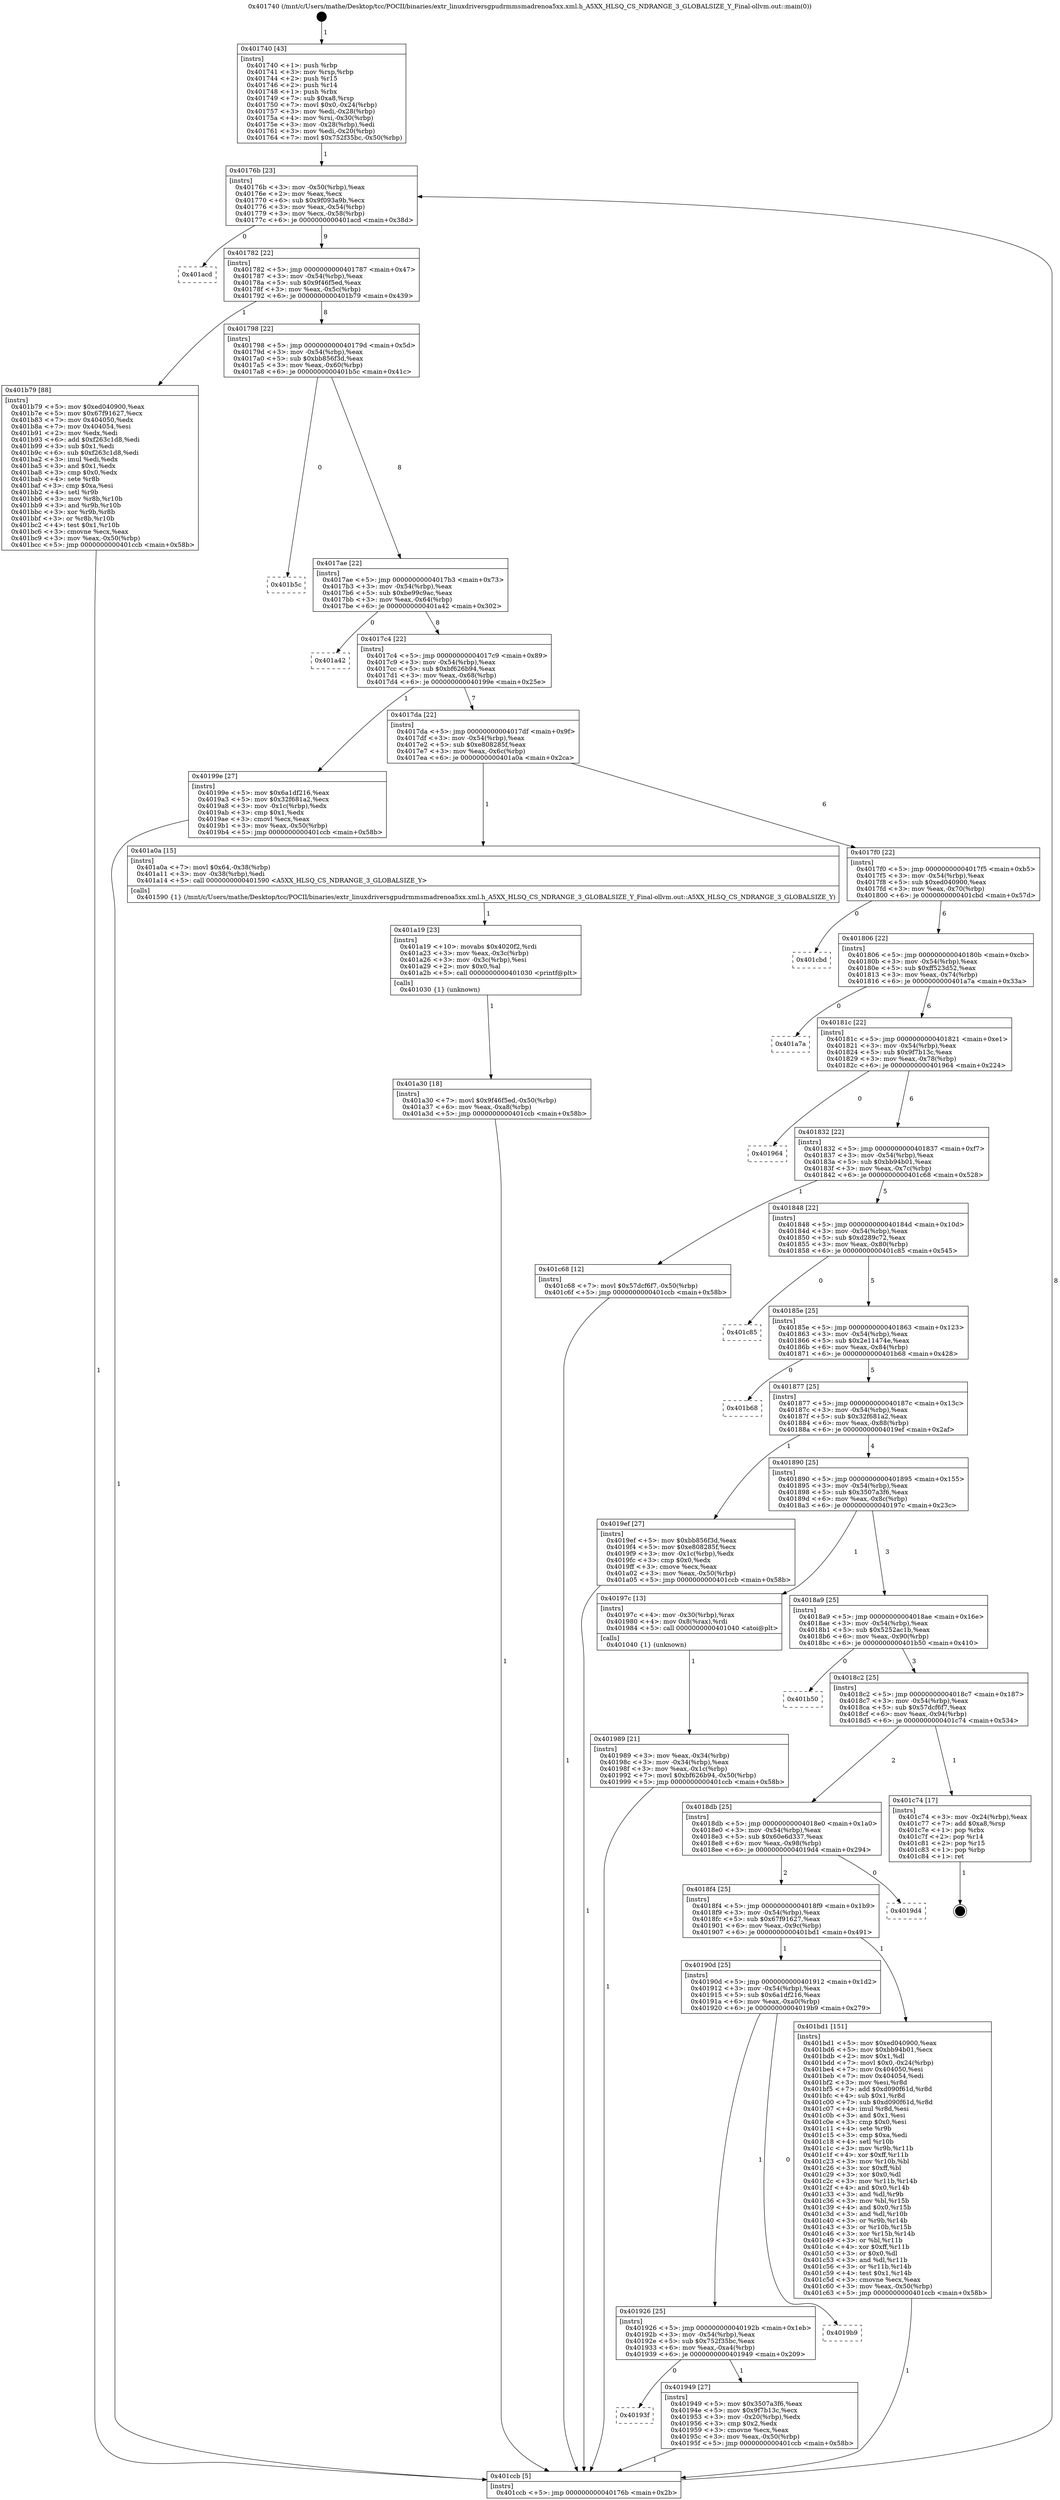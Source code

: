 digraph "0x401740" {
  label = "0x401740 (/mnt/c/Users/mathe/Desktop/tcc/POCII/binaries/extr_linuxdriversgpudrmmsmadrenoa5xx.xml.h_A5XX_HLSQ_CS_NDRANGE_3_GLOBALSIZE_Y_Final-ollvm.out::main(0))"
  labelloc = "t"
  node[shape=record]

  Entry [label="",width=0.3,height=0.3,shape=circle,fillcolor=black,style=filled]
  "0x40176b" [label="{
     0x40176b [23]\l
     | [instrs]\l
     &nbsp;&nbsp;0x40176b \<+3\>: mov -0x50(%rbp),%eax\l
     &nbsp;&nbsp;0x40176e \<+2\>: mov %eax,%ecx\l
     &nbsp;&nbsp;0x401770 \<+6\>: sub $0x9f093a9b,%ecx\l
     &nbsp;&nbsp;0x401776 \<+3\>: mov %eax,-0x54(%rbp)\l
     &nbsp;&nbsp;0x401779 \<+3\>: mov %ecx,-0x58(%rbp)\l
     &nbsp;&nbsp;0x40177c \<+6\>: je 0000000000401acd \<main+0x38d\>\l
  }"]
  "0x401acd" [label="{
     0x401acd\l
  }", style=dashed]
  "0x401782" [label="{
     0x401782 [22]\l
     | [instrs]\l
     &nbsp;&nbsp;0x401782 \<+5\>: jmp 0000000000401787 \<main+0x47\>\l
     &nbsp;&nbsp;0x401787 \<+3\>: mov -0x54(%rbp),%eax\l
     &nbsp;&nbsp;0x40178a \<+5\>: sub $0x9f46f5ed,%eax\l
     &nbsp;&nbsp;0x40178f \<+3\>: mov %eax,-0x5c(%rbp)\l
     &nbsp;&nbsp;0x401792 \<+6\>: je 0000000000401b79 \<main+0x439\>\l
  }"]
  Exit [label="",width=0.3,height=0.3,shape=circle,fillcolor=black,style=filled,peripheries=2]
  "0x401b79" [label="{
     0x401b79 [88]\l
     | [instrs]\l
     &nbsp;&nbsp;0x401b79 \<+5\>: mov $0xed040900,%eax\l
     &nbsp;&nbsp;0x401b7e \<+5\>: mov $0x67f91627,%ecx\l
     &nbsp;&nbsp;0x401b83 \<+7\>: mov 0x404050,%edx\l
     &nbsp;&nbsp;0x401b8a \<+7\>: mov 0x404054,%esi\l
     &nbsp;&nbsp;0x401b91 \<+2\>: mov %edx,%edi\l
     &nbsp;&nbsp;0x401b93 \<+6\>: add $0xf263c1d8,%edi\l
     &nbsp;&nbsp;0x401b99 \<+3\>: sub $0x1,%edi\l
     &nbsp;&nbsp;0x401b9c \<+6\>: sub $0xf263c1d8,%edi\l
     &nbsp;&nbsp;0x401ba2 \<+3\>: imul %edi,%edx\l
     &nbsp;&nbsp;0x401ba5 \<+3\>: and $0x1,%edx\l
     &nbsp;&nbsp;0x401ba8 \<+3\>: cmp $0x0,%edx\l
     &nbsp;&nbsp;0x401bab \<+4\>: sete %r8b\l
     &nbsp;&nbsp;0x401baf \<+3\>: cmp $0xa,%esi\l
     &nbsp;&nbsp;0x401bb2 \<+4\>: setl %r9b\l
     &nbsp;&nbsp;0x401bb6 \<+3\>: mov %r8b,%r10b\l
     &nbsp;&nbsp;0x401bb9 \<+3\>: and %r9b,%r10b\l
     &nbsp;&nbsp;0x401bbc \<+3\>: xor %r9b,%r8b\l
     &nbsp;&nbsp;0x401bbf \<+3\>: or %r8b,%r10b\l
     &nbsp;&nbsp;0x401bc2 \<+4\>: test $0x1,%r10b\l
     &nbsp;&nbsp;0x401bc6 \<+3\>: cmovne %ecx,%eax\l
     &nbsp;&nbsp;0x401bc9 \<+3\>: mov %eax,-0x50(%rbp)\l
     &nbsp;&nbsp;0x401bcc \<+5\>: jmp 0000000000401ccb \<main+0x58b\>\l
  }"]
  "0x401798" [label="{
     0x401798 [22]\l
     | [instrs]\l
     &nbsp;&nbsp;0x401798 \<+5\>: jmp 000000000040179d \<main+0x5d\>\l
     &nbsp;&nbsp;0x40179d \<+3\>: mov -0x54(%rbp),%eax\l
     &nbsp;&nbsp;0x4017a0 \<+5\>: sub $0xbb856f3d,%eax\l
     &nbsp;&nbsp;0x4017a5 \<+3\>: mov %eax,-0x60(%rbp)\l
     &nbsp;&nbsp;0x4017a8 \<+6\>: je 0000000000401b5c \<main+0x41c\>\l
  }"]
  "0x401a30" [label="{
     0x401a30 [18]\l
     | [instrs]\l
     &nbsp;&nbsp;0x401a30 \<+7\>: movl $0x9f46f5ed,-0x50(%rbp)\l
     &nbsp;&nbsp;0x401a37 \<+6\>: mov %eax,-0xa8(%rbp)\l
     &nbsp;&nbsp;0x401a3d \<+5\>: jmp 0000000000401ccb \<main+0x58b\>\l
  }"]
  "0x401b5c" [label="{
     0x401b5c\l
  }", style=dashed]
  "0x4017ae" [label="{
     0x4017ae [22]\l
     | [instrs]\l
     &nbsp;&nbsp;0x4017ae \<+5\>: jmp 00000000004017b3 \<main+0x73\>\l
     &nbsp;&nbsp;0x4017b3 \<+3\>: mov -0x54(%rbp),%eax\l
     &nbsp;&nbsp;0x4017b6 \<+5\>: sub $0xbe99c9ac,%eax\l
     &nbsp;&nbsp;0x4017bb \<+3\>: mov %eax,-0x64(%rbp)\l
     &nbsp;&nbsp;0x4017be \<+6\>: je 0000000000401a42 \<main+0x302\>\l
  }"]
  "0x401a19" [label="{
     0x401a19 [23]\l
     | [instrs]\l
     &nbsp;&nbsp;0x401a19 \<+10\>: movabs $0x4020f2,%rdi\l
     &nbsp;&nbsp;0x401a23 \<+3\>: mov %eax,-0x3c(%rbp)\l
     &nbsp;&nbsp;0x401a26 \<+3\>: mov -0x3c(%rbp),%esi\l
     &nbsp;&nbsp;0x401a29 \<+2\>: mov $0x0,%al\l
     &nbsp;&nbsp;0x401a2b \<+5\>: call 0000000000401030 \<printf@plt\>\l
     | [calls]\l
     &nbsp;&nbsp;0x401030 \{1\} (unknown)\l
  }"]
  "0x401a42" [label="{
     0x401a42\l
  }", style=dashed]
  "0x4017c4" [label="{
     0x4017c4 [22]\l
     | [instrs]\l
     &nbsp;&nbsp;0x4017c4 \<+5\>: jmp 00000000004017c9 \<main+0x89\>\l
     &nbsp;&nbsp;0x4017c9 \<+3\>: mov -0x54(%rbp),%eax\l
     &nbsp;&nbsp;0x4017cc \<+5\>: sub $0xbf626b94,%eax\l
     &nbsp;&nbsp;0x4017d1 \<+3\>: mov %eax,-0x68(%rbp)\l
     &nbsp;&nbsp;0x4017d4 \<+6\>: je 000000000040199e \<main+0x25e\>\l
  }"]
  "0x401989" [label="{
     0x401989 [21]\l
     | [instrs]\l
     &nbsp;&nbsp;0x401989 \<+3\>: mov %eax,-0x34(%rbp)\l
     &nbsp;&nbsp;0x40198c \<+3\>: mov -0x34(%rbp),%eax\l
     &nbsp;&nbsp;0x40198f \<+3\>: mov %eax,-0x1c(%rbp)\l
     &nbsp;&nbsp;0x401992 \<+7\>: movl $0xbf626b94,-0x50(%rbp)\l
     &nbsp;&nbsp;0x401999 \<+5\>: jmp 0000000000401ccb \<main+0x58b\>\l
  }"]
  "0x40199e" [label="{
     0x40199e [27]\l
     | [instrs]\l
     &nbsp;&nbsp;0x40199e \<+5\>: mov $0x6a1df216,%eax\l
     &nbsp;&nbsp;0x4019a3 \<+5\>: mov $0x32f681a2,%ecx\l
     &nbsp;&nbsp;0x4019a8 \<+3\>: mov -0x1c(%rbp),%edx\l
     &nbsp;&nbsp;0x4019ab \<+3\>: cmp $0x1,%edx\l
     &nbsp;&nbsp;0x4019ae \<+3\>: cmovl %ecx,%eax\l
     &nbsp;&nbsp;0x4019b1 \<+3\>: mov %eax,-0x50(%rbp)\l
     &nbsp;&nbsp;0x4019b4 \<+5\>: jmp 0000000000401ccb \<main+0x58b\>\l
  }"]
  "0x4017da" [label="{
     0x4017da [22]\l
     | [instrs]\l
     &nbsp;&nbsp;0x4017da \<+5\>: jmp 00000000004017df \<main+0x9f\>\l
     &nbsp;&nbsp;0x4017df \<+3\>: mov -0x54(%rbp),%eax\l
     &nbsp;&nbsp;0x4017e2 \<+5\>: sub $0xe808285f,%eax\l
     &nbsp;&nbsp;0x4017e7 \<+3\>: mov %eax,-0x6c(%rbp)\l
     &nbsp;&nbsp;0x4017ea \<+6\>: je 0000000000401a0a \<main+0x2ca\>\l
  }"]
  "0x401740" [label="{
     0x401740 [43]\l
     | [instrs]\l
     &nbsp;&nbsp;0x401740 \<+1\>: push %rbp\l
     &nbsp;&nbsp;0x401741 \<+3\>: mov %rsp,%rbp\l
     &nbsp;&nbsp;0x401744 \<+2\>: push %r15\l
     &nbsp;&nbsp;0x401746 \<+2\>: push %r14\l
     &nbsp;&nbsp;0x401748 \<+1\>: push %rbx\l
     &nbsp;&nbsp;0x401749 \<+7\>: sub $0xa8,%rsp\l
     &nbsp;&nbsp;0x401750 \<+7\>: movl $0x0,-0x24(%rbp)\l
     &nbsp;&nbsp;0x401757 \<+3\>: mov %edi,-0x28(%rbp)\l
     &nbsp;&nbsp;0x40175a \<+4\>: mov %rsi,-0x30(%rbp)\l
     &nbsp;&nbsp;0x40175e \<+3\>: mov -0x28(%rbp),%edi\l
     &nbsp;&nbsp;0x401761 \<+3\>: mov %edi,-0x20(%rbp)\l
     &nbsp;&nbsp;0x401764 \<+7\>: movl $0x752f35bc,-0x50(%rbp)\l
  }"]
  "0x401a0a" [label="{
     0x401a0a [15]\l
     | [instrs]\l
     &nbsp;&nbsp;0x401a0a \<+7\>: movl $0x64,-0x38(%rbp)\l
     &nbsp;&nbsp;0x401a11 \<+3\>: mov -0x38(%rbp),%edi\l
     &nbsp;&nbsp;0x401a14 \<+5\>: call 0000000000401590 \<A5XX_HLSQ_CS_NDRANGE_3_GLOBALSIZE_Y\>\l
     | [calls]\l
     &nbsp;&nbsp;0x401590 \{1\} (/mnt/c/Users/mathe/Desktop/tcc/POCII/binaries/extr_linuxdriversgpudrmmsmadrenoa5xx.xml.h_A5XX_HLSQ_CS_NDRANGE_3_GLOBALSIZE_Y_Final-ollvm.out::A5XX_HLSQ_CS_NDRANGE_3_GLOBALSIZE_Y)\l
  }"]
  "0x4017f0" [label="{
     0x4017f0 [22]\l
     | [instrs]\l
     &nbsp;&nbsp;0x4017f0 \<+5\>: jmp 00000000004017f5 \<main+0xb5\>\l
     &nbsp;&nbsp;0x4017f5 \<+3\>: mov -0x54(%rbp),%eax\l
     &nbsp;&nbsp;0x4017f8 \<+5\>: sub $0xed040900,%eax\l
     &nbsp;&nbsp;0x4017fd \<+3\>: mov %eax,-0x70(%rbp)\l
     &nbsp;&nbsp;0x401800 \<+6\>: je 0000000000401cbd \<main+0x57d\>\l
  }"]
  "0x401ccb" [label="{
     0x401ccb [5]\l
     | [instrs]\l
     &nbsp;&nbsp;0x401ccb \<+5\>: jmp 000000000040176b \<main+0x2b\>\l
  }"]
  "0x401cbd" [label="{
     0x401cbd\l
  }", style=dashed]
  "0x401806" [label="{
     0x401806 [22]\l
     | [instrs]\l
     &nbsp;&nbsp;0x401806 \<+5\>: jmp 000000000040180b \<main+0xcb\>\l
     &nbsp;&nbsp;0x40180b \<+3\>: mov -0x54(%rbp),%eax\l
     &nbsp;&nbsp;0x40180e \<+5\>: sub $0xff523d52,%eax\l
     &nbsp;&nbsp;0x401813 \<+3\>: mov %eax,-0x74(%rbp)\l
     &nbsp;&nbsp;0x401816 \<+6\>: je 0000000000401a7a \<main+0x33a\>\l
  }"]
  "0x40193f" [label="{
     0x40193f\l
  }", style=dashed]
  "0x401a7a" [label="{
     0x401a7a\l
  }", style=dashed]
  "0x40181c" [label="{
     0x40181c [22]\l
     | [instrs]\l
     &nbsp;&nbsp;0x40181c \<+5\>: jmp 0000000000401821 \<main+0xe1\>\l
     &nbsp;&nbsp;0x401821 \<+3\>: mov -0x54(%rbp),%eax\l
     &nbsp;&nbsp;0x401824 \<+5\>: sub $0x9f7b13c,%eax\l
     &nbsp;&nbsp;0x401829 \<+3\>: mov %eax,-0x78(%rbp)\l
     &nbsp;&nbsp;0x40182c \<+6\>: je 0000000000401964 \<main+0x224\>\l
  }"]
  "0x401949" [label="{
     0x401949 [27]\l
     | [instrs]\l
     &nbsp;&nbsp;0x401949 \<+5\>: mov $0x3507a3f6,%eax\l
     &nbsp;&nbsp;0x40194e \<+5\>: mov $0x9f7b13c,%ecx\l
     &nbsp;&nbsp;0x401953 \<+3\>: mov -0x20(%rbp),%edx\l
     &nbsp;&nbsp;0x401956 \<+3\>: cmp $0x2,%edx\l
     &nbsp;&nbsp;0x401959 \<+3\>: cmovne %ecx,%eax\l
     &nbsp;&nbsp;0x40195c \<+3\>: mov %eax,-0x50(%rbp)\l
     &nbsp;&nbsp;0x40195f \<+5\>: jmp 0000000000401ccb \<main+0x58b\>\l
  }"]
  "0x401964" [label="{
     0x401964\l
  }", style=dashed]
  "0x401832" [label="{
     0x401832 [22]\l
     | [instrs]\l
     &nbsp;&nbsp;0x401832 \<+5\>: jmp 0000000000401837 \<main+0xf7\>\l
     &nbsp;&nbsp;0x401837 \<+3\>: mov -0x54(%rbp),%eax\l
     &nbsp;&nbsp;0x40183a \<+5\>: sub $0xbb94b01,%eax\l
     &nbsp;&nbsp;0x40183f \<+3\>: mov %eax,-0x7c(%rbp)\l
     &nbsp;&nbsp;0x401842 \<+6\>: je 0000000000401c68 \<main+0x528\>\l
  }"]
  "0x401926" [label="{
     0x401926 [25]\l
     | [instrs]\l
     &nbsp;&nbsp;0x401926 \<+5\>: jmp 000000000040192b \<main+0x1eb\>\l
     &nbsp;&nbsp;0x40192b \<+3\>: mov -0x54(%rbp),%eax\l
     &nbsp;&nbsp;0x40192e \<+5\>: sub $0x752f35bc,%eax\l
     &nbsp;&nbsp;0x401933 \<+6\>: mov %eax,-0xa4(%rbp)\l
     &nbsp;&nbsp;0x401939 \<+6\>: je 0000000000401949 \<main+0x209\>\l
  }"]
  "0x401c68" [label="{
     0x401c68 [12]\l
     | [instrs]\l
     &nbsp;&nbsp;0x401c68 \<+7\>: movl $0x57dcf6f7,-0x50(%rbp)\l
     &nbsp;&nbsp;0x401c6f \<+5\>: jmp 0000000000401ccb \<main+0x58b\>\l
  }"]
  "0x401848" [label="{
     0x401848 [22]\l
     | [instrs]\l
     &nbsp;&nbsp;0x401848 \<+5\>: jmp 000000000040184d \<main+0x10d\>\l
     &nbsp;&nbsp;0x40184d \<+3\>: mov -0x54(%rbp),%eax\l
     &nbsp;&nbsp;0x401850 \<+5\>: sub $0xd289c72,%eax\l
     &nbsp;&nbsp;0x401855 \<+3\>: mov %eax,-0x80(%rbp)\l
     &nbsp;&nbsp;0x401858 \<+6\>: je 0000000000401c85 \<main+0x545\>\l
  }"]
  "0x4019b9" [label="{
     0x4019b9\l
  }", style=dashed]
  "0x401c85" [label="{
     0x401c85\l
  }", style=dashed]
  "0x40185e" [label="{
     0x40185e [25]\l
     | [instrs]\l
     &nbsp;&nbsp;0x40185e \<+5\>: jmp 0000000000401863 \<main+0x123\>\l
     &nbsp;&nbsp;0x401863 \<+3\>: mov -0x54(%rbp),%eax\l
     &nbsp;&nbsp;0x401866 \<+5\>: sub $0x2e11474e,%eax\l
     &nbsp;&nbsp;0x40186b \<+6\>: mov %eax,-0x84(%rbp)\l
     &nbsp;&nbsp;0x401871 \<+6\>: je 0000000000401b68 \<main+0x428\>\l
  }"]
  "0x40190d" [label="{
     0x40190d [25]\l
     | [instrs]\l
     &nbsp;&nbsp;0x40190d \<+5\>: jmp 0000000000401912 \<main+0x1d2\>\l
     &nbsp;&nbsp;0x401912 \<+3\>: mov -0x54(%rbp),%eax\l
     &nbsp;&nbsp;0x401915 \<+5\>: sub $0x6a1df216,%eax\l
     &nbsp;&nbsp;0x40191a \<+6\>: mov %eax,-0xa0(%rbp)\l
     &nbsp;&nbsp;0x401920 \<+6\>: je 00000000004019b9 \<main+0x279\>\l
  }"]
  "0x401b68" [label="{
     0x401b68\l
  }", style=dashed]
  "0x401877" [label="{
     0x401877 [25]\l
     | [instrs]\l
     &nbsp;&nbsp;0x401877 \<+5\>: jmp 000000000040187c \<main+0x13c\>\l
     &nbsp;&nbsp;0x40187c \<+3\>: mov -0x54(%rbp),%eax\l
     &nbsp;&nbsp;0x40187f \<+5\>: sub $0x32f681a2,%eax\l
     &nbsp;&nbsp;0x401884 \<+6\>: mov %eax,-0x88(%rbp)\l
     &nbsp;&nbsp;0x40188a \<+6\>: je 00000000004019ef \<main+0x2af\>\l
  }"]
  "0x401bd1" [label="{
     0x401bd1 [151]\l
     | [instrs]\l
     &nbsp;&nbsp;0x401bd1 \<+5\>: mov $0xed040900,%eax\l
     &nbsp;&nbsp;0x401bd6 \<+5\>: mov $0xbb94b01,%ecx\l
     &nbsp;&nbsp;0x401bdb \<+2\>: mov $0x1,%dl\l
     &nbsp;&nbsp;0x401bdd \<+7\>: movl $0x0,-0x24(%rbp)\l
     &nbsp;&nbsp;0x401be4 \<+7\>: mov 0x404050,%esi\l
     &nbsp;&nbsp;0x401beb \<+7\>: mov 0x404054,%edi\l
     &nbsp;&nbsp;0x401bf2 \<+3\>: mov %esi,%r8d\l
     &nbsp;&nbsp;0x401bf5 \<+7\>: add $0xd090f61d,%r8d\l
     &nbsp;&nbsp;0x401bfc \<+4\>: sub $0x1,%r8d\l
     &nbsp;&nbsp;0x401c00 \<+7\>: sub $0xd090f61d,%r8d\l
     &nbsp;&nbsp;0x401c07 \<+4\>: imul %r8d,%esi\l
     &nbsp;&nbsp;0x401c0b \<+3\>: and $0x1,%esi\l
     &nbsp;&nbsp;0x401c0e \<+3\>: cmp $0x0,%esi\l
     &nbsp;&nbsp;0x401c11 \<+4\>: sete %r9b\l
     &nbsp;&nbsp;0x401c15 \<+3\>: cmp $0xa,%edi\l
     &nbsp;&nbsp;0x401c18 \<+4\>: setl %r10b\l
     &nbsp;&nbsp;0x401c1c \<+3\>: mov %r9b,%r11b\l
     &nbsp;&nbsp;0x401c1f \<+4\>: xor $0xff,%r11b\l
     &nbsp;&nbsp;0x401c23 \<+3\>: mov %r10b,%bl\l
     &nbsp;&nbsp;0x401c26 \<+3\>: xor $0xff,%bl\l
     &nbsp;&nbsp;0x401c29 \<+3\>: xor $0x0,%dl\l
     &nbsp;&nbsp;0x401c2c \<+3\>: mov %r11b,%r14b\l
     &nbsp;&nbsp;0x401c2f \<+4\>: and $0x0,%r14b\l
     &nbsp;&nbsp;0x401c33 \<+3\>: and %dl,%r9b\l
     &nbsp;&nbsp;0x401c36 \<+3\>: mov %bl,%r15b\l
     &nbsp;&nbsp;0x401c39 \<+4\>: and $0x0,%r15b\l
     &nbsp;&nbsp;0x401c3d \<+3\>: and %dl,%r10b\l
     &nbsp;&nbsp;0x401c40 \<+3\>: or %r9b,%r14b\l
     &nbsp;&nbsp;0x401c43 \<+3\>: or %r10b,%r15b\l
     &nbsp;&nbsp;0x401c46 \<+3\>: xor %r15b,%r14b\l
     &nbsp;&nbsp;0x401c49 \<+3\>: or %bl,%r11b\l
     &nbsp;&nbsp;0x401c4c \<+4\>: xor $0xff,%r11b\l
     &nbsp;&nbsp;0x401c50 \<+3\>: or $0x0,%dl\l
     &nbsp;&nbsp;0x401c53 \<+3\>: and %dl,%r11b\l
     &nbsp;&nbsp;0x401c56 \<+3\>: or %r11b,%r14b\l
     &nbsp;&nbsp;0x401c59 \<+4\>: test $0x1,%r14b\l
     &nbsp;&nbsp;0x401c5d \<+3\>: cmovne %ecx,%eax\l
     &nbsp;&nbsp;0x401c60 \<+3\>: mov %eax,-0x50(%rbp)\l
     &nbsp;&nbsp;0x401c63 \<+5\>: jmp 0000000000401ccb \<main+0x58b\>\l
  }"]
  "0x4019ef" [label="{
     0x4019ef [27]\l
     | [instrs]\l
     &nbsp;&nbsp;0x4019ef \<+5\>: mov $0xbb856f3d,%eax\l
     &nbsp;&nbsp;0x4019f4 \<+5\>: mov $0xe808285f,%ecx\l
     &nbsp;&nbsp;0x4019f9 \<+3\>: mov -0x1c(%rbp),%edx\l
     &nbsp;&nbsp;0x4019fc \<+3\>: cmp $0x0,%edx\l
     &nbsp;&nbsp;0x4019ff \<+3\>: cmove %ecx,%eax\l
     &nbsp;&nbsp;0x401a02 \<+3\>: mov %eax,-0x50(%rbp)\l
     &nbsp;&nbsp;0x401a05 \<+5\>: jmp 0000000000401ccb \<main+0x58b\>\l
  }"]
  "0x401890" [label="{
     0x401890 [25]\l
     | [instrs]\l
     &nbsp;&nbsp;0x401890 \<+5\>: jmp 0000000000401895 \<main+0x155\>\l
     &nbsp;&nbsp;0x401895 \<+3\>: mov -0x54(%rbp),%eax\l
     &nbsp;&nbsp;0x401898 \<+5\>: sub $0x3507a3f6,%eax\l
     &nbsp;&nbsp;0x40189d \<+6\>: mov %eax,-0x8c(%rbp)\l
     &nbsp;&nbsp;0x4018a3 \<+6\>: je 000000000040197c \<main+0x23c\>\l
  }"]
  "0x4018f4" [label="{
     0x4018f4 [25]\l
     | [instrs]\l
     &nbsp;&nbsp;0x4018f4 \<+5\>: jmp 00000000004018f9 \<main+0x1b9\>\l
     &nbsp;&nbsp;0x4018f9 \<+3\>: mov -0x54(%rbp),%eax\l
     &nbsp;&nbsp;0x4018fc \<+5\>: sub $0x67f91627,%eax\l
     &nbsp;&nbsp;0x401901 \<+6\>: mov %eax,-0x9c(%rbp)\l
     &nbsp;&nbsp;0x401907 \<+6\>: je 0000000000401bd1 \<main+0x491\>\l
  }"]
  "0x40197c" [label="{
     0x40197c [13]\l
     | [instrs]\l
     &nbsp;&nbsp;0x40197c \<+4\>: mov -0x30(%rbp),%rax\l
     &nbsp;&nbsp;0x401980 \<+4\>: mov 0x8(%rax),%rdi\l
     &nbsp;&nbsp;0x401984 \<+5\>: call 0000000000401040 \<atoi@plt\>\l
     | [calls]\l
     &nbsp;&nbsp;0x401040 \{1\} (unknown)\l
  }"]
  "0x4018a9" [label="{
     0x4018a9 [25]\l
     | [instrs]\l
     &nbsp;&nbsp;0x4018a9 \<+5\>: jmp 00000000004018ae \<main+0x16e\>\l
     &nbsp;&nbsp;0x4018ae \<+3\>: mov -0x54(%rbp),%eax\l
     &nbsp;&nbsp;0x4018b1 \<+5\>: sub $0x5252ac1b,%eax\l
     &nbsp;&nbsp;0x4018b6 \<+6\>: mov %eax,-0x90(%rbp)\l
     &nbsp;&nbsp;0x4018bc \<+6\>: je 0000000000401b50 \<main+0x410\>\l
  }"]
  "0x4019d4" [label="{
     0x4019d4\l
  }", style=dashed]
  "0x401b50" [label="{
     0x401b50\l
  }", style=dashed]
  "0x4018c2" [label="{
     0x4018c2 [25]\l
     | [instrs]\l
     &nbsp;&nbsp;0x4018c2 \<+5\>: jmp 00000000004018c7 \<main+0x187\>\l
     &nbsp;&nbsp;0x4018c7 \<+3\>: mov -0x54(%rbp),%eax\l
     &nbsp;&nbsp;0x4018ca \<+5\>: sub $0x57dcf6f7,%eax\l
     &nbsp;&nbsp;0x4018cf \<+6\>: mov %eax,-0x94(%rbp)\l
     &nbsp;&nbsp;0x4018d5 \<+6\>: je 0000000000401c74 \<main+0x534\>\l
  }"]
  "0x4018db" [label="{
     0x4018db [25]\l
     | [instrs]\l
     &nbsp;&nbsp;0x4018db \<+5\>: jmp 00000000004018e0 \<main+0x1a0\>\l
     &nbsp;&nbsp;0x4018e0 \<+3\>: mov -0x54(%rbp),%eax\l
     &nbsp;&nbsp;0x4018e3 \<+5\>: sub $0x60e6d337,%eax\l
     &nbsp;&nbsp;0x4018e8 \<+6\>: mov %eax,-0x98(%rbp)\l
     &nbsp;&nbsp;0x4018ee \<+6\>: je 00000000004019d4 \<main+0x294\>\l
  }"]
  "0x401c74" [label="{
     0x401c74 [17]\l
     | [instrs]\l
     &nbsp;&nbsp;0x401c74 \<+3\>: mov -0x24(%rbp),%eax\l
     &nbsp;&nbsp;0x401c77 \<+7\>: add $0xa8,%rsp\l
     &nbsp;&nbsp;0x401c7e \<+1\>: pop %rbx\l
     &nbsp;&nbsp;0x401c7f \<+2\>: pop %r14\l
     &nbsp;&nbsp;0x401c81 \<+2\>: pop %r15\l
     &nbsp;&nbsp;0x401c83 \<+1\>: pop %rbp\l
     &nbsp;&nbsp;0x401c84 \<+1\>: ret\l
  }"]
  Entry -> "0x401740" [label=" 1"]
  "0x40176b" -> "0x401acd" [label=" 0"]
  "0x40176b" -> "0x401782" [label=" 9"]
  "0x401c74" -> Exit [label=" 1"]
  "0x401782" -> "0x401b79" [label=" 1"]
  "0x401782" -> "0x401798" [label=" 8"]
  "0x401c68" -> "0x401ccb" [label=" 1"]
  "0x401798" -> "0x401b5c" [label=" 0"]
  "0x401798" -> "0x4017ae" [label=" 8"]
  "0x401bd1" -> "0x401ccb" [label=" 1"]
  "0x4017ae" -> "0x401a42" [label=" 0"]
  "0x4017ae" -> "0x4017c4" [label=" 8"]
  "0x401b79" -> "0x401ccb" [label=" 1"]
  "0x4017c4" -> "0x40199e" [label=" 1"]
  "0x4017c4" -> "0x4017da" [label=" 7"]
  "0x401a30" -> "0x401ccb" [label=" 1"]
  "0x4017da" -> "0x401a0a" [label=" 1"]
  "0x4017da" -> "0x4017f0" [label=" 6"]
  "0x401a19" -> "0x401a30" [label=" 1"]
  "0x4017f0" -> "0x401cbd" [label=" 0"]
  "0x4017f0" -> "0x401806" [label=" 6"]
  "0x401a0a" -> "0x401a19" [label=" 1"]
  "0x401806" -> "0x401a7a" [label=" 0"]
  "0x401806" -> "0x40181c" [label=" 6"]
  "0x4019ef" -> "0x401ccb" [label=" 1"]
  "0x40181c" -> "0x401964" [label=" 0"]
  "0x40181c" -> "0x401832" [label=" 6"]
  "0x40199e" -> "0x401ccb" [label=" 1"]
  "0x401832" -> "0x401c68" [label=" 1"]
  "0x401832" -> "0x401848" [label=" 5"]
  "0x40197c" -> "0x401989" [label=" 1"]
  "0x401848" -> "0x401c85" [label=" 0"]
  "0x401848" -> "0x40185e" [label=" 5"]
  "0x401ccb" -> "0x40176b" [label=" 8"]
  "0x40185e" -> "0x401b68" [label=" 0"]
  "0x40185e" -> "0x401877" [label=" 5"]
  "0x401949" -> "0x401ccb" [label=" 1"]
  "0x401877" -> "0x4019ef" [label=" 1"]
  "0x401877" -> "0x401890" [label=" 4"]
  "0x401926" -> "0x40193f" [label=" 0"]
  "0x401890" -> "0x40197c" [label=" 1"]
  "0x401890" -> "0x4018a9" [label=" 3"]
  "0x401989" -> "0x401ccb" [label=" 1"]
  "0x4018a9" -> "0x401b50" [label=" 0"]
  "0x4018a9" -> "0x4018c2" [label=" 3"]
  "0x40190d" -> "0x401926" [label=" 1"]
  "0x4018c2" -> "0x401c74" [label=" 1"]
  "0x4018c2" -> "0x4018db" [label=" 2"]
  "0x40190d" -> "0x4019b9" [label=" 0"]
  "0x4018db" -> "0x4019d4" [label=" 0"]
  "0x4018db" -> "0x4018f4" [label=" 2"]
  "0x401926" -> "0x401949" [label=" 1"]
  "0x4018f4" -> "0x401bd1" [label=" 1"]
  "0x4018f4" -> "0x40190d" [label=" 1"]
  "0x401740" -> "0x40176b" [label=" 1"]
}
